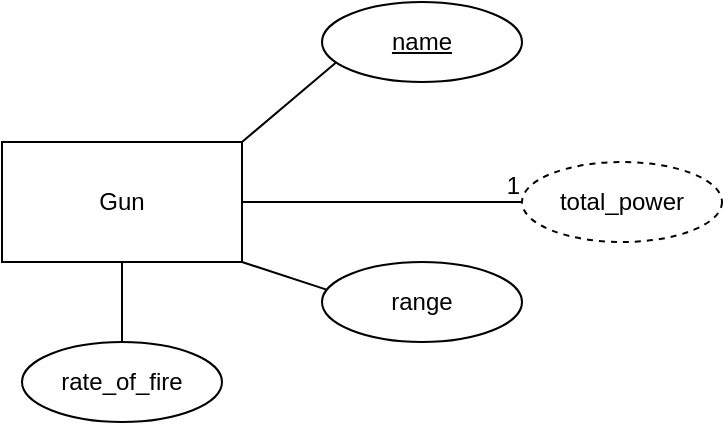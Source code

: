 <mxfile version="22.1.21" type="github">
  <diagram id="R2lEEEUBdFMjLlhIrx00" name="Page-1">
    <mxGraphModel dx="1113" dy="704" grid="1" gridSize="10" guides="1" tooltips="1" connect="1" arrows="1" fold="1" page="1" pageScale="1" pageWidth="850" pageHeight="1100" math="0" shadow="0" extFonts="Permanent Marker^https://fonts.googleapis.com/css?family=Permanent+Marker">
      <root>
        <mxCell id="0" />
        <mxCell id="1" parent="0" />
        <mxCell id="OxfjgRoEyFZjtkmvlir3-15" value="Gun&lt;br&gt;" style="whiteSpace=wrap;html=1;align=center;strokeColor=default;verticalAlign=middle;fontFamily=Helvetica;fontSize=12;fontColor=default;startSize=30;fillColor=default;" vertex="1" parent="1">
          <mxGeometry x="150" y="140" width="120" height="60" as="geometry" />
        </mxCell>
        <mxCell id="OxfjgRoEyFZjtkmvlir3-18" value="" style="endArrow=none;html=1;rounded=0;fontFamily=Helvetica;fontSize=12;fontColor=default;startSize=30;entryX=0.088;entryY=0.718;entryDx=0;entryDy=0;entryPerimeter=0;" edge="1" parent="1" target="OxfjgRoEyFZjtkmvlir3-21">
          <mxGeometry relative="1" as="geometry">
            <mxPoint x="270" y="140" as="sourcePoint" />
            <mxPoint x="311.43" y="98.57" as="targetPoint" />
          </mxGeometry>
        </mxCell>
        <mxCell id="OxfjgRoEyFZjtkmvlir3-19" value="1" style="resizable=0;html=1;whiteSpace=wrap;align=right;verticalAlign=bottom;strokeColor=default;fontFamily=Helvetica;fontSize=12;fontColor=default;startSize=30;fillColor=default;" connectable="0" vertex="1" parent="OxfjgRoEyFZjtkmvlir3-18">
          <mxGeometry x="1" relative="1" as="geometry" />
        </mxCell>
        <mxCell id="OxfjgRoEyFZjtkmvlir3-21" value="name" style="ellipse;whiteSpace=wrap;html=1;align=center;fontStyle=4;strokeColor=default;verticalAlign=middle;fontFamily=Helvetica;fontSize=12;fontColor=default;startSize=30;fillColor=default;" vertex="1" parent="1">
          <mxGeometry x="310" y="70" width="100" height="40" as="geometry" />
        </mxCell>
        <mxCell id="OxfjgRoEyFZjtkmvlir3-23" value="" style="endArrow=none;html=1;rounded=0;fontFamily=Helvetica;fontSize=12;fontColor=default;startSize=30;exitX=1;exitY=1;exitDx=0;exitDy=0;entryX=0.034;entryY=0.355;entryDx=0;entryDy=0;entryPerimeter=0;" edge="1" parent="1" source="OxfjgRoEyFZjtkmvlir3-15">
          <mxGeometry relative="1" as="geometry">
            <mxPoint x="320" y="300" as="sourcePoint" />
            <mxPoint x="313.4" y="214.2" as="targetPoint" />
          </mxGeometry>
        </mxCell>
        <mxCell id="OxfjgRoEyFZjtkmvlir3-25" value="range" style="ellipse;whiteSpace=wrap;html=1;align=center;strokeColor=default;verticalAlign=middle;fontFamily=Helvetica;fontSize=12;fontColor=default;startSize=30;fillColor=default;" vertex="1" parent="1">
          <mxGeometry x="310" y="200" width="100" height="40" as="geometry" />
        </mxCell>
        <mxCell id="OxfjgRoEyFZjtkmvlir3-27" value="rate_of_fire" style="ellipse;whiteSpace=wrap;html=1;align=center;strokeColor=default;verticalAlign=middle;fontFamily=Helvetica;fontSize=12;fontColor=default;startSize=30;fillColor=default;" vertex="1" parent="1">
          <mxGeometry x="160" y="240" width="100" height="40" as="geometry" />
        </mxCell>
        <mxCell id="OxfjgRoEyFZjtkmvlir3-28" value="" style="endArrow=none;html=1;rounded=0;fontFamily=Helvetica;fontSize=12;fontColor=default;startSize=30;exitX=0.5;exitY=1;exitDx=0;exitDy=0;entryX=0.5;entryY=0;entryDx=0;entryDy=0;" edge="1" parent="1" source="OxfjgRoEyFZjtkmvlir3-15" target="OxfjgRoEyFZjtkmvlir3-27">
          <mxGeometry relative="1" as="geometry">
            <mxPoint x="320" y="300" as="sourcePoint" />
            <mxPoint x="480" y="300" as="targetPoint" />
          </mxGeometry>
        </mxCell>
        <mxCell id="OxfjgRoEyFZjtkmvlir3-32" value="total_power" style="ellipse;whiteSpace=wrap;html=1;align=center;dashed=1;strokeColor=default;verticalAlign=middle;fontFamily=Helvetica;fontSize=12;fontColor=default;startSize=30;fillColor=default;" vertex="1" parent="1">
          <mxGeometry x="410" y="150" width="100" height="40" as="geometry" />
        </mxCell>
        <mxCell id="OxfjgRoEyFZjtkmvlir3-33" value="" style="endArrow=none;html=1;rounded=0;fontFamily=Helvetica;fontSize=12;fontColor=default;startSize=30;exitX=1;exitY=0.5;exitDx=0;exitDy=0;entryX=0;entryY=0.5;entryDx=0;entryDy=0;" edge="1" parent="1" source="OxfjgRoEyFZjtkmvlir3-15" target="OxfjgRoEyFZjtkmvlir3-32">
          <mxGeometry relative="1" as="geometry">
            <mxPoint x="320" y="300" as="sourcePoint" />
            <mxPoint x="480" y="300" as="targetPoint" />
          </mxGeometry>
        </mxCell>
        <mxCell id="OxfjgRoEyFZjtkmvlir3-34" value="1" style="resizable=0;html=1;whiteSpace=wrap;align=right;verticalAlign=bottom;strokeColor=default;fontFamily=Helvetica;fontSize=12;fontColor=default;startSize=30;fillColor=default;" connectable="0" vertex="1" parent="OxfjgRoEyFZjtkmvlir3-33">
          <mxGeometry x="1" relative="1" as="geometry" />
        </mxCell>
      </root>
    </mxGraphModel>
  </diagram>
</mxfile>
